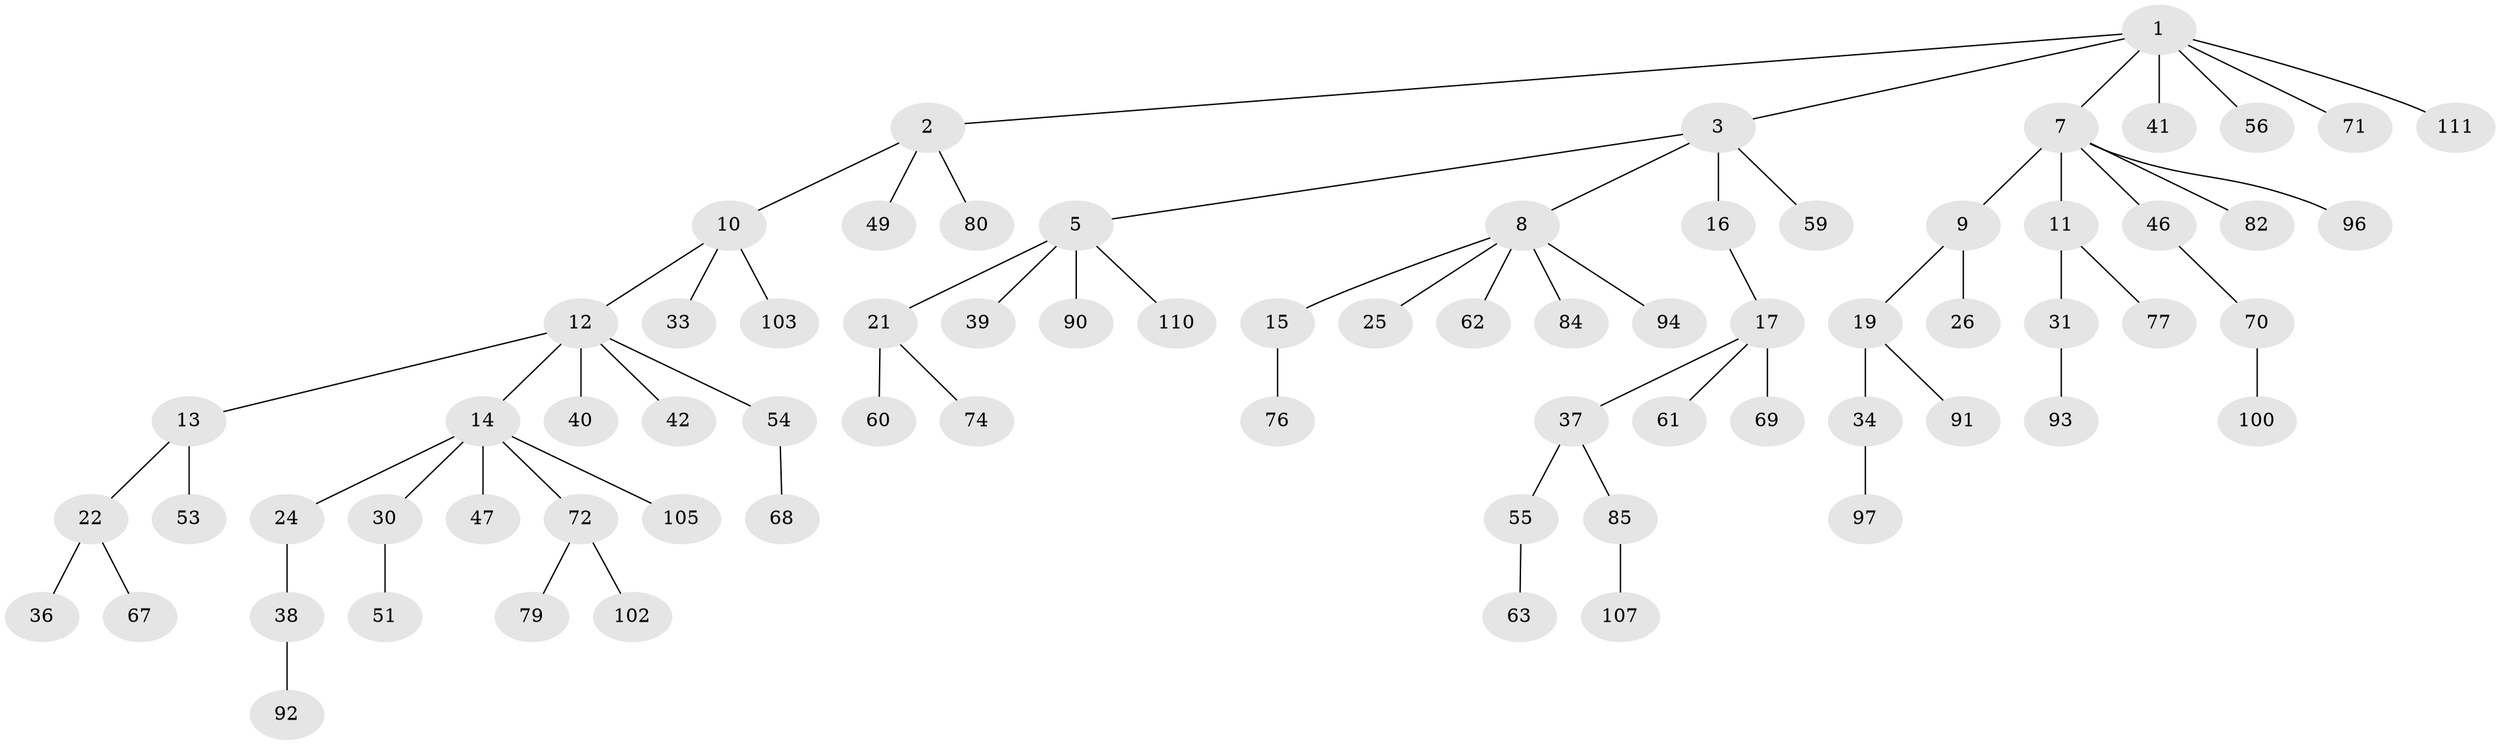 // original degree distribution, {6: 0.018018018018018018, 4: 0.06306306306306306, 2: 0.18018018018018017, 5: 0.036036036036036036, 3: 0.1891891891891892, 1: 0.5135135135135135}
// Generated by graph-tools (version 1.1) at 2025/11/02/27/25 16:11:26]
// undirected, 73 vertices, 72 edges
graph export_dot {
graph [start="1"]
  node [color=gray90,style=filled];
  1 [super="+6"];
  2 [super="+44"];
  3 [super="+4"];
  5 [super="+32"];
  7 [super="+29"];
  8 [super="+50"];
  9 [super="+23"];
  10 [super="+88"];
  11;
  12 [super="+18"];
  13 [super="+58"];
  14 [super="+20"];
  15 [super="+48"];
  16 [super="+52"];
  17 [super="+27"];
  19 [super="+28"];
  21 [super="+65"];
  22 [super="+35"];
  24 [super="+106"];
  25;
  26;
  30 [super="+66"];
  31 [super="+57"];
  33;
  34 [super="+43"];
  36 [super="+64"];
  37 [super="+45"];
  38 [super="+78"];
  39;
  40;
  41 [super="+86"];
  42 [super="+81"];
  46;
  47 [super="+108"];
  49;
  51;
  53;
  54 [super="+104"];
  55 [super="+73"];
  56;
  59;
  60;
  61;
  62;
  63;
  67;
  68;
  69;
  70 [super="+95"];
  71;
  72 [super="+75"];
  74 [super="+98"];
  76 [super="+87"];
  77;
  79 [super="+83"];
  80 [super="+101"];
  82 [super="+89"];
  84;
  85 [super="+99"];
  90;
  91;
  92;
  93;
  94;
  96;
  97;
  100;
  102;
  103;
  105;
  107 [super="+109"];
  110;
  111;
  1 -- 2;
  1 -- 3;
  1 -- 41;
  1 -- 56;
  1 -- 71;
  1 -- 7;
  1 -- 111;
  2 -- 10;
  2 -- 49;
  2 -- 80;
  3 -- 16;
  3 -- 5;
  3 -- 8;
  3 -- 59;
  5 -- 21;
  5 -- 39;
  5 -- 90;
  5 -- 110;
  7 -- 9;
  7 -- 11;
  7 -- 46;
  7 -- 96;
  7 -- 82;
  8 -- 15;
  8 -- 25;
  8 -- 84;
  8 -- 62;
  8 -- 94;
  9 -- 19;
  9 -- 26;
  10 -- 12;
  10 -- 33;
  10 -- 103;
  11 -- 31;
  11 -- 77;
  12 -- 13;
  12 -- 14;
  12 -- 40;
  12 -- 42;
  12 -- 54;
  13 -- 22;
  13 -- 53;
  14 -- 24;
  14 -- 30;
  14 -- 47;
  14 -- 72;
  14 -- 105;
  15 -- 76;
  16 -- 17;
  17 -- 37;
  17 -- 69;
  17 -- 61;
  19 -- 34;
  19 -- 91;
  21 -- 60;
  21 -- 74;
  22 -- 67;
  22 -- 36;
  24 -- 38;
  30 -- 51;
  31 -- 93;
  34 -- 97;
  37 -- 85;
  37 -- 55;
  38 -- 92;
  46 -- 70;
  54 -- 68;
  55 -- 63;
  70 -- 100;
  72 -- 79;
  72 -- 102;
  85 -- 107;
}
